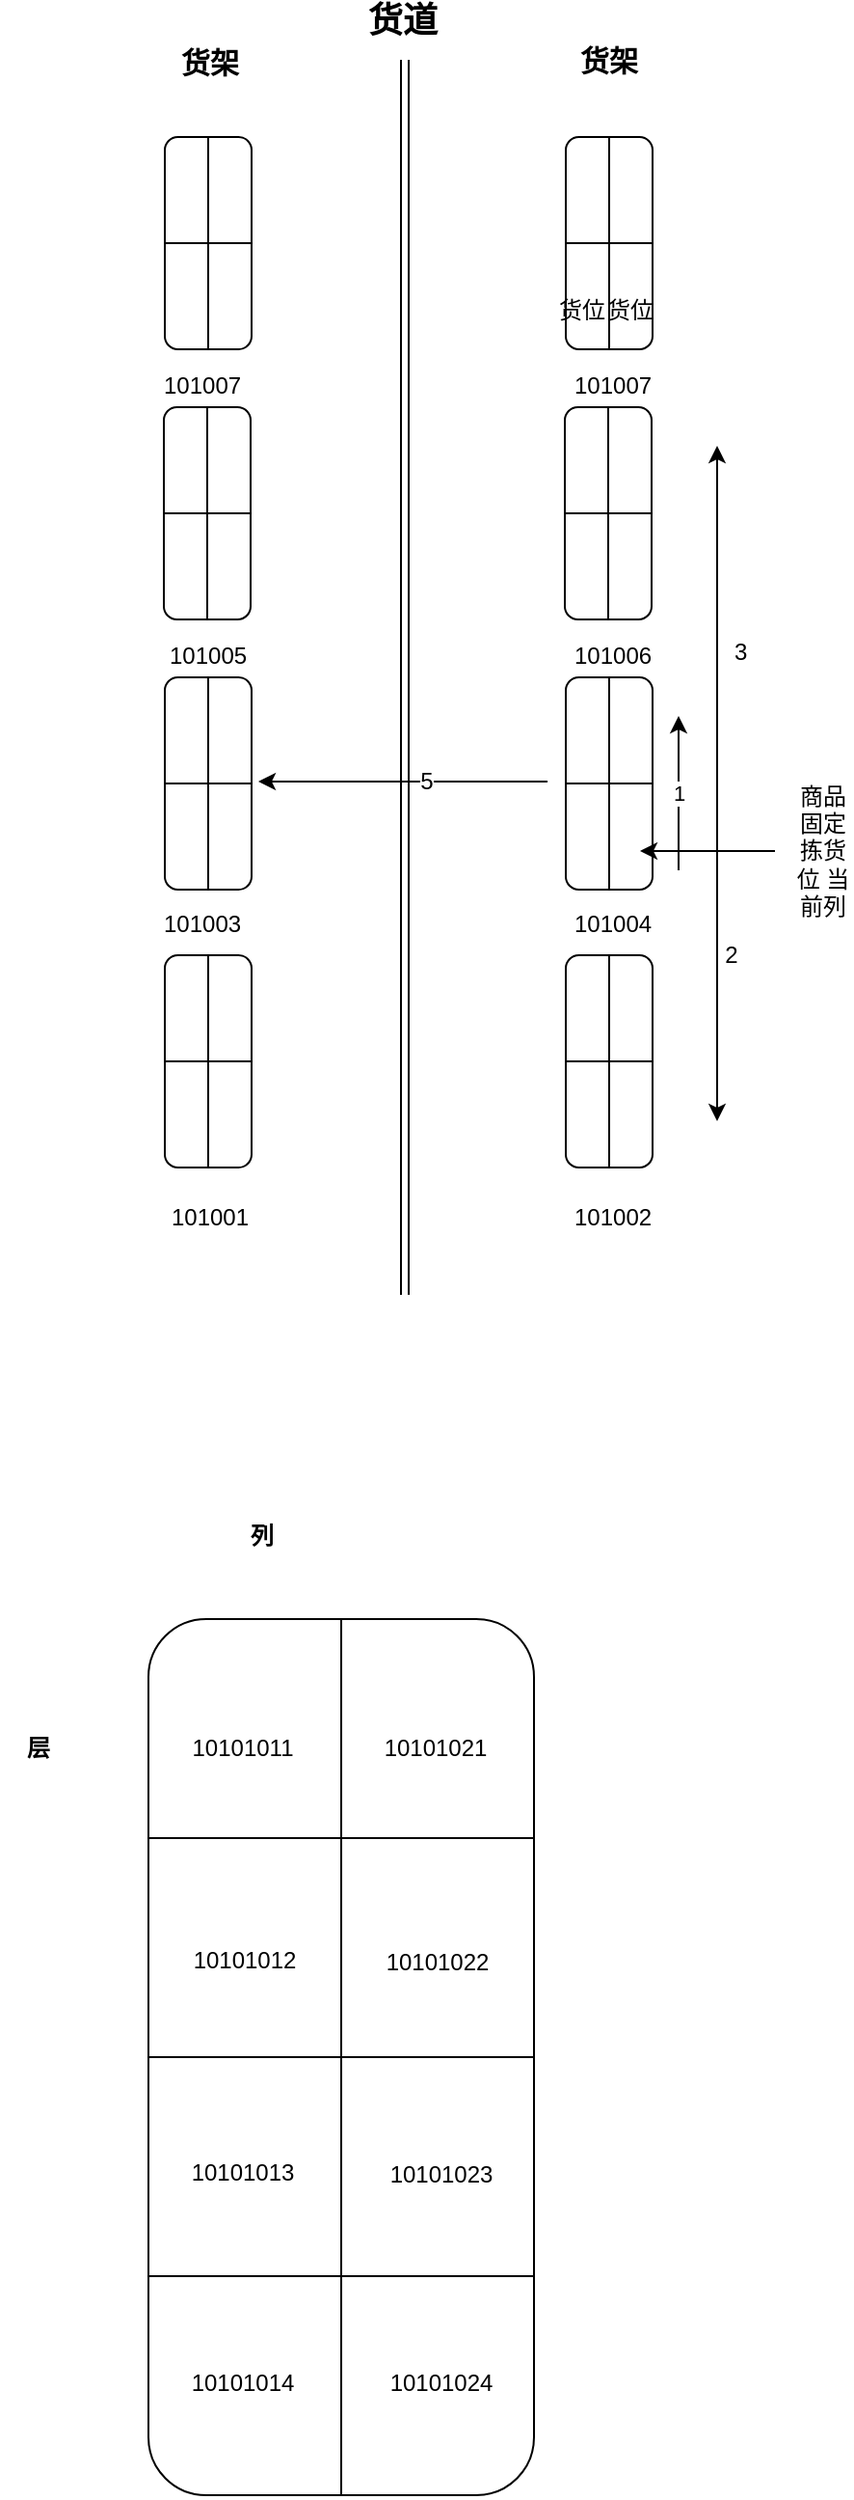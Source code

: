 <mxfile version="10.7.5" type="github"><diagram id="jebnqL8bqdU1C2heNRUC" name="Page-1"><mxGraphModel dx="1392" dy="654" grid="1" gridSize="10" guides="1" tooltips="1" connect="1" arrows="1" fold="1" page="1" pageScale="1" pageWidth="827" pageHeight="1169" math="0" shadow="0"><root><mxCell id="0"/><mxCell id="1" parent="0"/><mxCell id="MqxJHrHyExeCcHxSCRpB-2" value="" style="shape=link;html=1;" edge="1" parent="1"><mxGeometry width="50" height="50" relative="1" as="geometry"><mxPoint x="438" y="760" as="sourcePoint"/><mxPoint x="438" y="120" as="targetPoint"/></mxGeometry></mxCell><mxCell id="MqxJHrHyExeCcHxSCRpB-3" value="" style="rounded=1;whiteSpace=wrap;html=1;" vertex="1" parent="1"><mxGeometry x="521" y="300" width="45" height="110" as="geometry"/></mxCell><mxCell id="MqxJHrHyExeCcHxSCRpB-11" value="&lt;b&gt;&lt;font style=&quot;font-size: 18px&quot;&gt;货道&lt;/font&gt;&lt;/b&gt;" style="text;html=1;strokeColor=none;fillColor=none;align=center;verticalAlign=middle;whiteSpace=wrap;rounded=0;" vertex="1" parent="1"><mxGeometry x="417" y="90" width="40" height="20" as="geometry"/></mxCell><mxCell id="MqxJHrHyExeCcHxSCRpB-12" value="&lt;b&gt;&lt;font style=&quot;font-size: 15px&quot;&gt;货架&lt;/font&gt;&lt;/b&gt;" style="text;html=1;strokeColor=none;fillColor=none;align=center;verticalAlign=middle;whiteSpace=wrap;rounded=0;" vertex="1" parent="1"><mxGeometry x="524" y="110" width="40" height="20" as="geometry"/></mxCell><mxCell id="MqxJHrHyExeCcHxSCRpB-13" value="&lt;b&gt;&lt;font style=&quot;font-size: 15px&quot;&gt;货架&lt;/font&gt;&lt;/b&gt;" style="text;html=1;strokeColor=none;fillColor=none;align=center;verticalAlign=middle;whiteSpace=wrap;rounded=0;" vertex="1" parent="1"><mxGeometry x="317" y="111" width="40" height="20" as="geometry"/></mxCell><mxCell id="MqxJHrHyExeCcHxSCRpB-14" value="" style="endArrow=none;html=1;exitX=0;exitY=0.5;exitDx=0;exitDy=0;entryX=1;entryY=0.5;entryDx=0;entryDy=0;" edge="1" parent="1" source="MqxJHrHyExeCcHxSCRpB-3" target="MqxJHrHyExeCcHxSCRpB-3"><mxGeometry width="50" height="50" relative="1" as="geometry"><mxPoint x="520" y="380" as="sourcePoint"/><mxPoint x="570" y="330" as="targetPoint"/></mxGeometry></mxCell><mxCell id="MqxJHrHyExeCcHxSCRpB-15" value="" style="endArrow=none;html=1;exitX=0.5;exitY=0;exitDx=0;exitDy=0;entryX=0.5;entryY=1;entryDx=0;entryDy=0;" edge="1" parent="1" source="MqxJHrHyExeCcHxSCRpB-3" target="MqxJHrHyExeCcHxSCRpB-3"><mxGeometry width="50" height="50" relative="1" as="geometry"><mxPoint x="180" y="440" as="sourcePoint"/><mxPoint x="180" y="400" as="targetPoint"/></mxGeometry></mxCell><mxCell id="MqxJHrHyExeCcHxSCRpB-21" value="" style="rounded=1;whiteSpace=wrap;html=1;" vertex="1" parent="1"><mxGeometry x="521.5" y="160" width="45" height="110" as="geometry"/></mxCell><mxCell id="MqxJHrHyExeCcHxSCRpB-22" value="" style="endArrow=none;html=1;exitX=0;exitY=0.5;exitDx=0;exitDy=0;entryX=1;entryY=0.5;entryDx=0;entryDy=0;" edge="1" parent="1" source="MqxJHrHyExeCcHxSCRpB-21" target="MqxJHrHyExeCcHxSCRpB-21"><mxGeometry width="50" height="50" relative="1" as="geometry"><mxPoint x="520.5" y="240" as="sourcePoint"/><mxPoint x="570.5" y="190" as="targetPoint"/></mxGeometry></mxCell><mxCell id="MqxJHrHyExeCcHxSCRpB-23" value="" style="endArrow=none;html=1;exitX=0.5;exitY=0;exitDx=0;exitDy=0;entryX=0.5;entryY=1;entryDx=0;entryDy=0;" edge="1" parent="1" source="MqxJHrHyExeCcHxSCRpB-21" target="MqxJHrHyExeCcHxSCRpB-21"><mxGeometry width="50" height="50" relative="1" as="geometry"><mxPoint x="180.5" y="300" as="sourcePoint"/><mxPoint x="180.5" y="260" as="targetPoint"/></mxGeometry></mxCell><mxCell id="MqxJHrHyExeCcHxSCRpB-24" value="" style="rounded=1;whiteSpace=wrap;html=1;" vertex="1" parent="1"><mxGeometry x="521.5" y="440" width="45" height="110" as="geometry"/></mxCell><mxCell id="MqxJHrHyExeCcHxSCRpB-25" value="" style="endArrow=none;html=1;exitX=0;exitY=0.5;exitDx=0;exitDy=0;entryX=1;entryY=0.5;entryDx=0;entryDy=0;" edge="1" parent="1" source="MqxJHrHyExeCcHxSCRpB-24" target="MqxJHrHyExeCcHxSCRpB-24"><mxGeometry width="50" height="50" relative="1" as="geometry"><mxPoint x="520.5" y="520" as="sourcePoint"/><mxPoint x="570.5" y="470" as="targetPoint"/></mxGeometry></mxCell><mxCell id="MqxJHrHyExeCcHxSCRpB-26" value="" style="endArrow=none;html=1;exitX=0.5;exitY=0;exitDx=0;exitDy=0;entryX=0.5;entryY=1;entryDx=0;entryDy=0;" edge="1" parent="1" source="MqxJHrHyExeCcHxSCRpB-24" target="MqxJHrHyExeCcHxSCRpB-24"><mxGeometry width="50" height="50" relative="1" as="geometry"><mxPoint x="180.5" y="580" as="sourcePoint"/><mxPoint x="180.5" y="540" as="targetPoint"/></mxGeometry></mxCell><mxCell id="MqxJHrHyExeCcHxSCRpB-27" value="" style="rounded=1;whiteSpace=wrap;html=1;" vertex="1" parent="1"><mxGeometry x="521.5" y="584" width="45" height="110" as="geometry"/></mxCell><mxCell id="MqxJHrHyExeCcHxSCRpB-28" value="" style="endArrow=none;html=1;exitX=0;exitY=0.5;exitDx=0;exitDy=0;entryX=1;entryY=0.5;entryDx=0;entryDy=0;" edge="1" parent="1" source="MqxJHrHyExeCcHxSCRpB-27" target="MqxJHrHyExeCcHxSCRpB-27"><mxGeometry width="50" height="50" relative="1" as="geometry"><mxPoint x="520.5" y="664" as="sourcePoint"/><mxPoint x="570.5" y="614" as="targetPoint"/></mxGeometry></mxCell><mxCell id="MqxJHrHyExeCcHxSCRpB-29" value="" style="endArrow=none;html=1;exitX=0.5;exitY=0;exitDx=0;exitDy=0;entryX=0.5;entryY=1;entryDx=0;entryDy=0;" edge="1" parent="1" source="MqxJHrHyExeCcHxSCRpB-27" target="MqxJHrHyExeCcHxSCRpB-27"><mxGeometry width="50" height="50" relative="1" as="geometry"><mxPoint x="180.5" y="724" as="sourcePoint"/><mxPoint x="180.5" y="684" as="targetPoint"/></mxGeometry></mxCell><mxCell id="MqxJHrHyExeCcHxSCRpB-30" value="" style="rounded=1;whiteSpace=wrap;html=1;" vertex="1" parent="1"><mxGeometry x="313" y="300" width="45" height="110" as="geometry"/></mxCell><mxCell id="MqxJHrHyExeCcHxSCRpB-31" value="" style="endArrow=none;html=1;exitX=0;exitY=0.5;exitDx=0;exitDy=0;entryX=1;entryY=0.5;entryDx=0;entryDy=0;" edge="1" parent="1" source="MqxJHrHyExeCcHxSCRpB-30" target="MqxJHrHyExeCcHxSCRpB-30"><mxGeometry width="50" height="50" relative="1" as="geometry"><mxPoint x="312" y="380" as="sourcePoint"/><mxPoint x="362" y="330" as="targetPoint"/></mxGeometry></mxCell><mxCell id="MqxJHrHyExeCcHxSCRpB-32" value="" style="endArrow=none;html=1;exitX=0.5;exitY=0;exitDx=0;exitDy=0;entryX=0.5;entryY=1;entryDx=0;entryDy=0;" edge="1" parent="1" source="MqxJHrHyExeCcHxSCRpB-30" target="MqxJHrHyExeCcHxSCRpB-30"><mxGeometry width="50" height="50" relative="1" as="geometry"><mxPoint x="-28" y="440" as="sourcePoint"/><mxPoint x="-28" y="400" as="targetPoint"/></mxGeometry></mxCell><mxCell id="MqxJHrHyExeCcHxSCRpB-33" value="" style="rounded=1;whiteSpace=wrap;html=1;" vertex="1" parent="1"><mxGeometry x="313.5" y="160" width="45" height="110" as="geometry"/></mxCell><mxCell id="MqxJHrHyExeCcHxSCRpB-34" value="" style="endArrow=none;html=1;exitX=0;exitY=0.5;exitDx=0;exitDy=0;entryX=1;entryY=0.5;entryDx=0;entryDy=0;" edge="1" parent="1" source="MqxJHrHyExeCcHxSCRpB-33" target="MqxJHrHyExeCcHxSCRpB-33"><mxGeometry width="50" height="50" relative="1" as="geometry"><mxPoint x="312.5" y="240" as="sourcePoint"/><mxPoint x="362.5" y="190" as="targetPoint"/></mxGeometry></mxCell><mxCell id="MqxJHrHyExeCcHxSCRpB-35" value="" style="endArrow=none;html=1;exitX=0.5;exitY=0;exitDx=0;exitDy=0;entryX=0.5;entryY=1;entryDx=0;entryDy=0;" edge="1" parent="1" source="MqxJHrHyExeCcHxSCRpB-33" target="MqxJHrHyExeCcHxSCRpB-33"><mxGeometry width="50" height="50" relative="1" as="geometry"><mxPoint x="-27.5" y="300" as="sourcePoint"/><mxPoint x="-27.5" y="260" as="targetPoint"/></mxGeometry></mxCell><mxCell id="MqxJHrHyExeCcHxSCRpB-36" value="" style="rounded=1;whiteSpace=wrap;html=1;" vertex="1" parent="1"><mxGeometry x="313.5" y="440" width="45" height="110" as="geometry"/></mxCell><mxCell id="MqxJHrHyExeCcHxSCRpB-37" value="" style="endArrow=none;html=1;exitX=0;exitY=0.5;exitDx=0;exitDy=0;entryX=1;entryY=0.5;entryDx=0;entryDy=0;" edge="1" parent="1" source="MqxJHrHyExeCcHxSCRpB-36" target="MqxJHrHyExeCcHxSCRpB-36"><mxGeometry width="50" height="50" relative="1" as="geometry"><mxPoint x="312.5" y="520" as="sourcePoint"/><mxPoint x="362.5" y="470" as="targetPoint"/></mxGeometry></mxCell><mxCell id="MqxJHrHyExeCcHxSCRpB-38" value="" style="endArrow=none;html=1;exitX=0.5;exitY=0;exitDx=0;exitDy=0;entryX=0.5;entryY=1;entryDx=0;entryDy=0;" edge="1" parent="1" source="MqxJHrHyExeCcHxSCRpB-36" target="MqxJHrHyExeCcHxSCRpB-36"><mxGeometry width="50" height="50" relative="1" as="geometry"><mxPoint x="-27.5" y="580" as="sourcePoint"/><mxPoint x="-27.5" y="540" as="targetPoint"/></mxGeometry></mxCell><mxCell id="MqxJHrHyExeCcHxSCRpB-39" value="" style="rounded=1;whiteSpace=wrap;html=1;" vertex="1" parent="1"><mxGeometry x="313.5" y="584" width="45" height="110" as="geometry"/></mxCell><mxCell id="MqxJHrHyExeCcHxSCRpB-40" value="" style="endArrow=none;html=1;exitX=0;exitY=0.5;exitDx=0;exitDy=0;entryX=1;entryY=0.5;entryDx=0;entryDy=0;" edge="1" parent="1" source="MqxJHrHyExeCcHxSCRpB-39" target="MqxJHrHyExeCcHxSCRpB-39"><mxGeometry width="50" height="50" relative="1" as="geometry"><mxPoint x="312.5" y="664" as="sourcePoint"/><mxPoint x="362.5" y="614" as="targetPoint"/></mxGeometry></mxCell><mxCell id="MqxJHrHyExeCcHxSCRpB-41" value="" style="endArrow=none;html=1;exitX=0.5;exitY=0;exitDx=0;exitDy=0;entryX=0.5;entryY=1;entryDx=0;entryDy=0;" edge="1" parent="1" source="MqxJHrHyExeCcHxSCRpB-39" target="MqxJHrHyExeCcHxSCRpB-39"><mxGeometry width="50" height="50" relative="1" as="geometry"><mxPoint x="-27.5" y="724" as="sourcePoint"/><mxPoint x="-27.5" y="684" as="targetPoint"/></mxGeometry></mxCell><mxCell id="MqxJHrHyExeCcHxSCRpB-42" value="货位" style="text;html=1;strokeColor=none;fillColor=none;align=center;verticalAlign=middle;whiteSpace=wrap;rounded=0;" vertex="1" parent="1"><mxGeometry x="510" y="240" width="40" height="20" as="geometry"/></mxCell><mxCell id="MqxJHrHyExeCcHxSCRpB-43" value="货位" style="text;html=1;strokeColor=none;fillColor=none;align=center;verticalAlign=middle;whiteSpace=wrap;rounded=0;" vertex="1" parent="1"><mxGeometry x="540" y="240" width="30" height="20" as="geometry"/></mxCell><mxCell id="MqxJHrHyExeCcHxSCRpB-44" value="101001" style="text;html=1;strokeColor=none;fillColor=none;align=center;verticalAlign=middle;whiteSpace=wrap;rounded=0;" vertex="1" parent="1"><mxGeometry x="294" y="710" width="86" height="20" as="geometry"/></mxCell><mxCell id="MqxJHrHyExeCcHxSCRpB-45" value="&lt;span&gt;101002&lt;/span&gt;" style="text;html=1;" vertex="1" parent="1"><mxGeometry x="524" y="706" width="70" height="30" as="geometry"/></mxCell><mxCell id="MqxJHrHyExeCcHxSCRpB-46" value="101003" style="text;html=1;" vertex="1" parent="1"><mxGeometry x="311" y="554" width="70" height="30" as="geometry"/></mxCell><mxCell id="MqxJHrHyExeCcHxSCRpB-47" value="101004" style="text;html=1;" vertex="1" parent="1"><mxGeometry x="524" y="554" width="70" height="30" as="geometry"/></mxCell><mxCell id="MqxJHrHyExeCcHxSCRpB-48" value="101006" style="text;html=1;" vertex="1" parent="1"><mxGeometry x="524" y="415" width="70" height="30" as="geometry"/></mxCell><mxCell id="MqxJHrHyExeCcHxSCRpB-49" value="101007" style="text;html=1;" vertex="1" parent="1"><mxGeometry x="524" y="275" width="70" height="30" as="geometry"/></mxCell><mxCell id="MqxJHrHyExeCcHxSCRpB-50" value="101007" style="text;html=1;" vertex="1" parent="1"><mxGeometry x="311" y="275" width="70" height="30" as="geometry"/></mxCell><mxCell id="MqxJHrHyExeCcHxSCRpB-51" value="101005" style="text;html=1;" vertex="1" parent="1"><mxGeometry x="313.5" y="415" width="70" height="30" as="geometry"/></mxCell><mxCell id="MqxJHrHyExeCcHxSCRpB-52" value="" style="rounded=1;whiteSpace=wrap;html=1;rotation=90;" vertex="1" parent="1"><mxGeometry x="178" y="1055" width="454" height="200" as="geometry"/></mxCell><mxCell id="MqxJHrHyExeCcHxSCRpB-53" value="" style="endArrow=none;html=1;exitX=1;exitY=0.5;exitDx=0;exitDy=0;entryX=0;entryY=0.5;entryDx=0;entryDy=0;" edge="1" parent="1" source="MqxJHrHyExeCcHxSCRpB-52" target="MqxJHrHyExeCcHxSCRpB-52"><mxGeometry width="50" height="50" relative="1" as="geometry"><mxPoint x="98" y="1285" as="sourcePoint"/><mxPoint x="148" y="1235" as="targetPoint"/></mxGeometry></mxCell><mxCell id="MqxJHrHyExeCcHxSCRpB-54" value="" style="endArrow=none;html=1;exitX=0.25;exitY=1;exitDx=0;exitDy=0;entryX=0.25;entryY=0;entryDx=0;entryDy=0;" edge="1" parent="1" source="MqxJHrHyExeCcHxSCRpB-52" target="MqxJHrHyExeCcHxSCRpB-52"><mxGeometry width="50" height="50" relative="1" as="geometry"><mxPoint x="378" y="1195" as="sourcePoint"/><mxPoint x="428" y="1145" as="targetPoint"/></mxGeometry></mxCell><mxCell id="MqxJHrHyExeCcHxSCRpB-55" value="" style="endArrow=none;html=1;exitX=0.5;exitY=1;exitDx=0;exitDy=0;entryX=0.5;entryY=0;entryDx=0;entryDy=0;" edge="1" parent="1" source="MqxJHrHyExeCcHxSCRpB-52" target="MqxJHrHyExeCcHxSCRpB-52"><mxGeometry width="50" height="50" relative="1" as="geometry"><mxPoint x="218" y="1235" as="sourcePoint"/><mxPoint x="268" y="1185" as="targetPoint"/></mxGeometry></mxCell><mxCell id="MqxJHrHyExeCcHxSCRpB-56" value="" style="endArrow=none;html=1;exitX=0.75;exitY=1;exitDx=0;exitDy=0;entryX=0.75;entryY=0;entryDx=0;entryDy=0;" edge="1" parent="1" source="MqxJHrHyExeCcHxSCRpB-52" target="MqxJHrHyExeCcHxSCRpB-52"><mxGeometry width="50" height="50" relative="1" as="geometry"><mxPoint x="521" y="1315" as="sourcePoint"/><mxPoint x="521" y="1115" as="targetPoint"/></mxGeometry></mxCell><mxCell id="MqxJHrHyExeCcHxSCRpB-57" value="10101021" style="text;html=1;strokeColor=none;fillColor=none;align=center;verticalAlign=middle;whiteSpace=wrap;rounded=0;" vertex="1" parent="1"><mxGeometry x="427" y="985" width="54" height="20" as="geometry"/></mxCell><mxCell id="MqxJHrHyExeCcHxSCRpB-58" value="10101022" style="text;html=1;strokeColor=none;fillColor=none;align=center;verticalAlign=middle;whiteSpace=wrap;rounded=0;" vertex="1" parent="1"><mxGeometry x="435" y="1096" width="40" height="20" as="geometry"/></mxCell><mxCell id="MqxJHrHyExeCcHxSCRpB-59" value="10101023" style="text;html=1;strokeColor=none;fillColor=none;align=center;verticalAlign=middle;whiteSpace=wrap;rounded=0;" vertex="1" parent="1"><mxGeometry x="437" y="1206" width="40" height="20" as="geometry"/></mxCell><mxCell id="MqxJHrHyExeCcHxSCRpB-60" value="10101024" style="text;html=1;strokeColor=none;fillColor=none;align=center;verticalAlign=middle;whiteSpace=wrap;rounded=0;" vertex="1" parent="1"><mxGeometry x="437" y="1314" width="40" height="20" as="geometry"/></mxCell><mxCell id="MqxJHrHyExeCcHxSCRpB-61" value="10101011" style="text;html=1;strokeColor=none;fillColor=none;align=center;verticalAlign=middle;whiteSpace=wrap;rounded=0;" vertex="1" parent="1"><mxGeometry x="334" y="985" width="40" height="20" as="geometry"/></mxCell><mxCell id="MqxJHrHyExeCcHxSCRpB-62" value="10101012" style="text;html=1;strokeColor=none;fillColor=none;align=center;verticalAlign=middle;whiteSpace=wrap;rounded=0;" vertex="1" parent="1"><mxGeometry x="335" y="1095" width="40" height="20" as="geometry"/></mxCell><mxCell id="MqxJHrHyExeCcHxSCRpB-63" value="10101013" style="text;html=1;strokeColor=none;fillColor=none;align=center;verticalAlign=middle;whiteSpace=wrap;rounded=0;" vertex="1" parent="1"><mxGeometry x="334" y="1205" width="40" height="20" as="geometry"/></mxCell><mxCell id="MqxJHrHyExeCcHxSCRpB-66" value="10101014" style="text;html=1;strokeColor=none;fillColor=none;align=center;verticalAlign=middle;whiteSpace=wrap;rounded=0;" vertex="1" parent="1"><mxGeometry x="334" y="1314" width="40" height="20" as="geometry"/></mxCell><mxCell id="MqxJHrHyExeCcHxSCRpB-67" value="层" style="text;html=1;strokeColor=none;fillColor=none;align=center;verticalAlign=middle;whiteSpace=wrap;rounded=0;fontStyle=1" vertex="1" parent="1"><mxGeometry x="228" y="985" width="40" height="20" as="geometry"/></mxCell><mxCell id="MqxJHrHyExeCcHxSCRpB-68" value="列" style="text;html=1;strokeColor=none;fillColor=none;align=center;verticalAlign=middle;whiteSpace=wrap;rounded=0;fontStyle=1" vertex="1" parent="1"><mxGeometry x="343.5" y="875" width="40" height="20" as="geometry"/></mxCell><mxCell id="MqxJHrHyExeCcHxSCRpB-69" value="" style="endArrow=classic;html=1;" edge="1" parent="1"><mxGeometry width="50" height="50" relative="1" as="geometry"><mxPoint x="630" y="530" as="sourcePoint"/><mxPoint x="560" y="530" as="targetPoint"/></mxGeometry></mxCell><mxCell id="MqxJHrHyExeCcHxSCRpB-70" value="商品固定拣货位 当前列" style="text;html=1;strokeColor=none;fillColor=none;align=center;verticalAlign=middle;whiteSpace=wrap;rounded=0;" vertex="1" parent="1"><mxGeometry x="640" y="520" width="30" height="20" as="geometry"/></mxCell><mxCell id="MqxJHrHyExeCcHxSCRpB-71" value="1" style="endArrow=classic;html=1;" edge="1" parent="1"><mxGeometry width="50" height="50" relative="1" as="geometry"><mxPoint x="580" y="540" as="sourcePoint"/><mxPoint x="580" y="460" as="targetPoint"/></mxGeometry></mxCell><mxCell id="MqxJHrHyExeCcHxSCRpB-72" value="" style="endArrow=classic;html=1;" edge="1" parent="1"><mxGeometry width="50" height="50" relative="1" as="geometry"><mxPoint x="600" y="530" as="sourcePoint"/><mxPoint x="600" y="670" as="targetPoint"/></mxGeometry></mxCell><mxCell id="MqxJHrHyExeCcHxSCRpB-74" value="2" style="text;html=1;resizable=0;points=[];align=center;verticalAlign=middle;labelBackgroundColor=#ffffff;" vertex="1" connectable="0" parent="MqxJHrHyExeCcHxSCRpB-72"><mxGeometry x="-0.2" y="3" relative="1" as="geometry"><mxPoint x="4" y="-2" as="offset"/></mxGeometry></mxCell><mxCell id="MqxJHrHyExeCcHxSCRpB-73" value="" style="endArrow=classic;html=1;" edge="1" parent="1"><mxGeometry width="50" height="50" relative="1" as="geometry"><mxPoint x="600" y="530" as="sourcePoint"/><mxPoint x="600" y="320" as="targetPoint"/></mxGeometry></mxCell><mxCell id="MqxJHrHyExeCcHxSCRpB-75" value="3" style="text;html=1;resizable=0;points=[];autosize=1;align=left;verticalAlign=top;spacingTop=-4;" vertex="1" parent="1"><mxGeometry x="607" y="417" width="20" height="20" as="geometry"/></mxCell><mxCell id="MqxJHrHyExeCcHxSCRpB-76" value="" style="endArrow=classic;html=1;" edge="1" parent="1"><mxGeometry width="50" height="50" relative="1" as="geometry"><mxPoint x="512" y="494" as="sourcePoint"/><mxPoint x="362" y="494" as="targetPoint"/></mxGeometry></mxCell><mxCell id="MqxJHrHyExeCcHxSCRpB-77" value="5" style="text;html=1;resizable=0;points=[];align=center;verticalAlign=middle;labelBackgroundColor=#ffffff;" vertex="1" connectable="0" parent="MqxJHrHyExeCcHxSCRpB-76"><mxGeometry x="-0.16" relative="1" as="geometry"><mxPoint as="offset"/></mxGeometry></mxCell></root></mxGraphModel></diagram></mxfile>